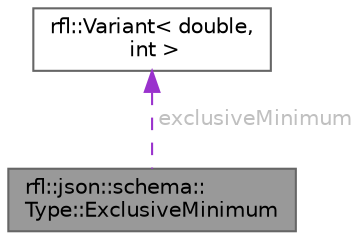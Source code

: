 digraph "rfl::json::schema::Type::ExclusiveMinimum"
{
 // LATEX_PDF_SIZE
  bgcolor="transparent";
  edge [fontname=Helvetica,fontsize=10,labelfontname=Helvetica,labelfontsize=10];
  node [fontname=Helvetica,fontsize=10,shape=box,height=0.2,width=0.4];
  Node1 [id="Node000001",label="rfl::json::schema::\lType::ExclusiveMinimum",height=0.2,width=0.4,color="gray40", fillcolor="grey60", style="filled", fontcolor="black",tooltip=" "];
  Node2 -> Node1 [id="edge1_Node000001_Node000002",dir="back",color="darkorchid3",style="dashed",tooltip=" ",label=" exclusiveMinimum",fontcolor="grey" ];
  Node2 [id="Node000002",label="rfl::Variant\< double,\l int \>",height=0.2,width=0.4,color="gray40", fillcolor="white", style="filled",URL="$classrfl_1_1_variant.html",tooltip=" "];
}
